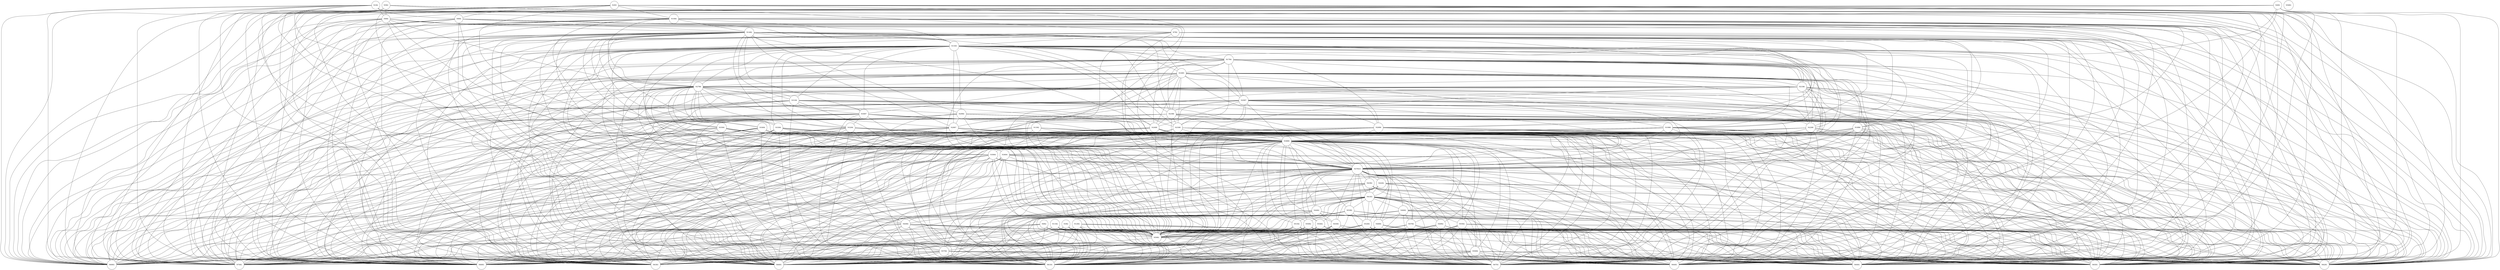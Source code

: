 graph ig {
    node [shape = circle];
    N1R2;
    N2R3;
    N3R2;
    N4R2;
    N5R2;
    N6R2;
    N7R2;
    N8R4;
    N9R4;
    N10R4;
    N11R2;
    N12R2;
    N13R2;
    N14R2;
    N15R3;
    N17R4;
    N16R5;
    N19R6;
    N18R6;
    N21R6;
    N20R7;
    N23R6;
    N22R8;
    N25R8;
    N24R8;
    N27R6;
    N26R6;
    N29R4;
    N28R7;
    N31R4;
    N30R7;
    N34R4;
    N35R4;
    N32R4;
    N33R4;
    N38R9;
    N39R4;
    N36R4;
    N37R10;
    N42R2;
    N43R2;
    N40R4;
    N41R3;
    N46R2;
    N47R4;
    N44R2;
    N45R4;
    N51R2;
    N50R2;
    N49R2;
    N48R4;
    N55R2;
    N54R2;
    N53R2;
    N52R4;
    N59R1;
    N58R1;
    N57R4;
    N56R4;
    N63R1;
    N62R1;
    N61R1;
    N60R1;
    N68R1;
    N69R1;
    N70R1;
    N64R1;
    N65R1;
    N66R1;
    N67R1;
    N1R2 -- N66R1;
    N1R2 -- N64R1;
    N1R2 -- N65R1;
    N1R2 -- N70R1;
    N1R2 -- N67R1;
    N1R2 -- N68R1;
    N1R2 -- N69R1;
    N1R2 -- N60R1;
    N1R2 -- N61R1;
    N1R2 -- N62R1;
    N1R2 -- N63R1;
    N1R2 -- N59R1;
    N1R2 -- N8R4;
    N1R2 -- N9R4;
    N1R2 -- N10R4;
    N2R3 -- N66R1;
    N2R3 -- N64R1;
    N2R3 -- N65R1;
    N2R3 -- N70R1;
    N2R3 -- N67R1;
    N2R3 -- N69R1;
    N2R3 -- N7R2;
    N2R3 -- N68R1;
    N2R3 -- N60R1;
    N2R3 -- N61R1;
    N2R3 -- N62R1;
    N2R3 -- N63R1;
    N2R3 -- N59R1;
    N2R3 -- N8R4;
    N2R3 -- N9R4;
    N2R3 -- N10R4;
    N3R2 -- N66R1;
    N3R2 -- N64R1;
    N3R2 -- N65R1;
    N3R2 -- N70R1;
    N3R2 -- N67R1;
    N3R2 -- N68R1;
    N3R2 -- N69R1;
    N3R2 -- N60R1;
    N3R2 -- N61R1;
    N3R2 -- N62R1;
    N3R2 -- N63R1;
    N3R2 -- N59R1;
    N4R2 -- N66R1;
    N4R2 -- N64R1;
    N4R2 -- N65R1;
    N4R2 -- N70R1;
    N4R2 -- N67R1;
    N4R2 -- N68R1;
    N4R2 -- N69R1;
    N4R2 -- N60R1;
    N4R2 -- N61R1;
    N4R2 -- N62R1;
    N4R2 -- N63R1;
    N4R2 -- N59R1;
    N4R2 -- N10R4;
    N5R2 -- N66R1;
    N5R2 -- N64R1;
    N5R2 -- N65R1;
    N5R2 -- N70R1;
    N5R2 -- N67R1;
    N5R2 -- N68R1;
    N5R2 -- N69R1;
    N5R2 -- N60R1;
    N5R2 -- N61R1;
    N5R2 -- N62R1;
    N5R2 -- N63R1;
    N5R2 -- N59R1;
    N5R2 -- N9R4;
    N5R2 -- N10R4;
    N6R2 -- N66R1;
    N6R2 -- N64R1;
    N6R2 -- N65R1;
    N6R2 -- N70R1;
    N6R2 -- N67R1;
    N6R2 -- N68R1;
    N6R2 -- N69R1;
    N6R2 -- N60R1;
    N6R2 -- N61R1;
    N6R2 -- N62R1;
    N6R2 -- N63R1;
    N6R2 -- N59R1;
    N7R2 -- N66R1;
    N7R2 -- N65R1;
    N7R2 -- N70R1;
    N7R2 -- N67R1;
    N7R2 -- N69R1;
    N7R2 -- N64R1;
    N7R2 -- N68R1;
    N7R2 -- N60R1;
    N7R2 -- N61R1;
    N7R2 -- N62R1;
    N7R2 -- N63R1;
    N7R2 -- N59R1;
    N7R2 -- N15R3;
    N8R4 -- N66R1;
    N8R4 -- N65R1;
    N8R4 -- N70R1;
    N8R4 -- N68R1;
    N8R4 -- N67R1;
    N8R4 -- N59R1;
    N8R4 -- N69R1;
    N8R4 -- N61R1;
    N8R4 -- N63R1;
    N8R4 -- N62R1;
    N8R4 -- N60R1;
    N8R4 -- N64R1;
    N8R4 -- N14R2;
    N8R4 -- N15R3;
    N9R4 -- N66R1;
    N9R4 -- N65R1;
    N9R4 -- N70R1;
    N9R4 -- N68R1;
    N9R4 -- N67R1;
    N9R4 -- N59R1;
    N9R4 -- N69R1;
    N9R4 -- N61R1;
    N9R4 -- N63R1;
    N9R4 -- N62R1;
    N9R4 -- N60R1;
    N9R4 -- N64R1;
    N9R4 -- N14R2;
    N9R4 -- N15R3;
    N9R4 -- N27R6;
    N10R4 -- N66R1;
    N10R4 -- N65R1;
    N10R4 -- N70R1;
    N10R4 -- N68R1;
    N10R4 -- N67R1;
    N10R4 -- N59R1;
    N10R4 -- N69R1;
    N10R4 -- N61R1;
    N10R4 -- N63R1;
    N10R4 -- N62R1;
    N10R4 -- N60R1;
    N10R4 -- N64R1;
    N10R4 -- N14R2;
    N10R4 -- N15R3;
    N10R4 -- N27R6;
    N10R4 -- N37R10;
    N11R2 -- N61R1;
    N11R2 -- N63R1;
    N11R2 -- N66R1;
    N11R2 -- N62R1;
    N11R2 -- N60R1;
    N11R2 -- N64R1;
    N11R2 -- N65R1;
    N11R2 -- N67R1;
    N11R2 -- N68R1;
    N11R2 -- N59R1;
    N11R2 -- N69R1;
    N11R2 -- N70R1;
    N12R2 -- N61R1;
    N12R2 -- N63R1;
    N12R2 -- N66R1;
    N12R2 -- N62R1;
    N12R2 -- N60R1;
    N12R2 -- N64R1;
    N12R2 -- N65R1;
    N12R2 -- N67R1;
    N12R2 -- N68R1;
    N12R2 -- N59R1;
    N12R2 -- N70R1;
    N12R2 -- N69R1;
    N13R2 -- N66R1;
    N13R2 -- N65R1;
    N13R2 -- N68R1;
    N13R2 -- N67R1;
    N13R2 -- N59R1;
    N13R2 -- N61R1;
    N13R2 -- N63R1;
    N13R2 -- N62R1;
    N13R2 -- N60R1;
    N13R2 -- N64R1;
    N13R2 -- N70R1;
    N13R2 -- N69R1;
    N13R2 -- N38R9;
    N13R2 -- N37R10;
    N14R2 -- N66R1;
    N14R2 -- N65R1;
    N14R2 -- N68R1;
    N14R2 -- N67R1;
    N14R2 -- N59R1;
    N14R2 -- N61R1;
    N14R2 -- N63R1;
    N14R2 -- N62R1;
    N14R2 -- N60R1;
    N14R2 -- N64R1;
    N14R2 -- N70R1;
    N14R2 -- N69R1;
    N14R2 -- N15R3;
    N14R2 -- N17R4;
    N14R2 -- N16R5;
    N14R2 -- N19R6;
    N14R2 -- N18R6;
    N14R2 -- N21R6;
    N14R2 -- N20R7;
    N14R2 -- N23R6;
    N14R2 -- N22R8;
    N14R2 -- N25R8;
    N14R2 -- N24R8;
    N14R2 -- N27R6;
    N14R2 -- N26R6;
    N14R2 -- N29R4;
    N14R2 -- N28R7;
    N14R2 -- N31R4;
    N14R2 -- N30R7;
    N14R2 -- N34R4;
    N14R2 -- N35R4;
    N14R2 -- N32R4;
    N14R2 -- N33R4;
    N14R2 -- N38R9;
    N14R2 -- N39R4;
    N14R2 -- N36R4;
    N14R2 -- N37R10;
    N14R2 -- N40R4;
    N14R2 -- N57R4;
    N15R3 -- N66R1;
    N15R3 -- N65R1;
    N15R3 -- N68R1;
    N15R3 -- N67R1;
    N15R3 -- N59R1;
    N15R3 -- N61R1;
    N15R3 -- N63R1;
    N15R3 -- N62R1;
    N15R3 -- N60R1;
    N15R3 -- N64R1;
    N15R3 -- N70R1;
    N15R3 -- N69R1;
    N15R3 -- N17R4;
    N15R3 -- N16R5;
    N15R3 -- N19R6;
    N15R3 -- N18R6;
    N15R3 -- N21R6;
    N15R3 -- N20R7;
    N15R3 -- N23R6;
    N15R3 -- N22R8;
    N15R3 -- N25R8;
    N15R3 -- N24R8;
    N15R3 -- N27R6;
    N15R3 -- N26R6;
    N15R3 -- N29R4;
    N15R3 -- N28R7;
    N15R3 -- N31R4;
    N15R3 -- N30R7;
    N15R3 -- N34R4;
    N15R3 -- N35R4;
    N15R3 -- N32R4;
    N15R3 -- N33R4;
    N15R3 -- N38R9;
    N15R3 -- N39R4;
    N15R3 -- N36R4;
    N15R3 -- N37R10;
    N15R3 -- N40R4;
    N15R3 -- N57R4;
    N17R4 -- N66R1;
    N17R4 -- N65R1;
    N17R4 -- N68R1;
    N17R4 -- N67R1;
    N17R4 -- N59R1;
    N17R4 -- N61R1;
    N17R4 -- N63R1;
    N17R4 -- N62R1;
    N17R4 -- N60R1;
    N17R4 -- N64R1;
    N17R4 -- N70R1;
    N17R4 -- N69R1;
    N17R4 -- N16R5;
    N17R4 -- N19R6;
    N17R4 -- N18R6;
    N17R4 -- N21R6;
    N17R4 -- N20R7;
    N17R4 -- N23R6;
    N17R4 -- N22R8;
    N17R4 -- N25R8;
    N17R4 -- N24R8;
    N17R4 -- N27R6;
    N17R4 -- N26R6;
    N17R4 -- N38R9;
    N17R4 -- N37R10;
    N16R5 -- N66R1;
    N16R5 -- N65R1;
    N16R5 -- N68R1;
    N16R5 -- N67R1;
    N16R5 -- N59R1;
    N16R5 -- N61R1;
    N16R5 -- N63R1;
    N16R5 -- N62R1;
    N16R5 -- N60R1;
    N16R5 -- N64R1;
    N16R5 -- N70R1;
    N16R5 -- N69R1;
    N16R5 -- N19R6;
    N16R5 -- N18R6;
    N16R5 -- N21R6;
    N16R5 -- N20R7;
    N16R5 -- N23R6;
    N16R5 -- N22R8;
    N16R5 -- N25R8;
    N16R5 -- N24R8;
    N16R5 -- N27R6;
    N16R5 -- N26R6;
    N16R5 -- N29R4;
    N16R5 -- N28R7;
    N16R5 -- N30R7;
    N16R5 -- N38R9;
    N16R5 -- N37R10;
    N19R6 -- N66R1;
    N19R6 -- N65R1;
    N19R6 -- N68R1;
    N19R6 -- N67R1;
    N19R6 -- N59R1;
    N19R6 -- N61R1;
    N19R6 -- N63R1;
    N19R6 -- N62R1;
    N19R6 -- N60R1;
    N19R6 -- N64R1;
    N19R6 -- N70R1;
    N19R6 -- N69R1;
    N19R6 -- N38R9;
    N19R6 -- N37R10;
    N18R6 -- N66R1;
    N18R6 -- N65R1;
    N18R6 -- N68R1;
    N18R6 -- N67R1;
    N18R6 -- N59R1;
    N18R6 -- N61R1;
    N18R6 -- N63R1;
    N18R6 -- N62R1;
    N18R6 -- N60R1;
    N18R6 -- N64R1;
    N18R6 -- N70R1;
    N18R6 -- N69R1;
    N18R6 -- N38R9;
    N18R6 -- N37R10;
    N21R6 -- N66R1;
    N21R6 -- N65R1;
    N21R6 -- N68R1;
    N21R6 -- N67R1;
    N21R6 -- N59R1;
    N21R6 -- N61R1;
    N21R6 -- N63R1;
    N21R6 -- N62R1;
    N21R6 -- N60R1;
    N21R6 -- N64R1;
    N21R6 -- N70R1;
    N21R6 -- N69R1;
    N21R6 -- N20R7;
    N21R6 -- N22R8;
    N21R6 -- N38R9;
    N21R6 -- N37R10;
    N20R7 -- N66R1;
    N20R7 -- N65R1;
    N20R7 -- N68R1;
    N20R7 -- N67R1;
    N20R7 -- N59R1;
    N20R7 -- N61R1;
    N20R7 -- N63R1;
    N20R7 -- N62R1;
    N20R7 -- N60R1;
    N20R7 -- N64R1;
    N20R7 -- N70R1;
    N20R7 -- N69R1;
    N20R7 -- N23R6;
    N20R7 -- N22R8;
    N20R7 -- N25R8;
    N20R7 -- N24R8;
    N20R7 -- N26R6;
    N20R7 -- N38R9;
    N20R7 -- N37R10;
    N23R6 -- N66R1;
    N23R6 -- N65R1;
    N23R6 -- N68R1;
    N23R6 -- N67R1;
    N23R6 -- N59R1;
    N23R6 -- N61R1;
    N23R6 -- N63R1;
    N23R6 -- N62R1;
    N23R6 -- N60R1;
    N23R6 -- N64R1;
    N23R6 -- N70R1;
    N23R6 -- N69R1;
    N23R6 -- N25R8;
    N23R6 -- N24R8;
    N23R6 -- N38R9;
    N23R6 -- N37R10;
    N22R8 -- N66R1;
    N22R8 -- N65R1;
    N22R8 -- N68R1;
    N22R8 -- N67R1;
    N22R8 -- N59R1;
    N22R8 -- N61R1;
    N22R8 -- N63R1;
    N22R8 -- N62R1;
    N22R8 -- N60R1;
    N22R8 -- N64R1;
    N22R8 -- N70R1;
    N22R8 -- N69R1;
    N22R8 -- N38R9;
    N22R8 -- N37R10;
    N25R8 -- N66R1;
    N25R8 -- N65R1;
    N25R8 -- N68R1;
    N25R8 -- N67R1;
    N25R8 -- N59R1;
    N25R8 -- N61R1;
    N25R8 -- N63R1;
    N25R8 -- N62R1;
    N25R8 -- N60R1;
    N25R8 -- N64R1;
    N25R8 -- N70R1;
    N25R8 -- N69R1;
    N25R8 -- N38R9;
    N25R8 -- N37R10;
    N24R8 -- N66R1;
    N24R8 -- N65R1;
    N24R8 -- N68R1;
    N24R8 -- N67R1;
    N24R8 -- N59R1;
    N24R8 -- N61R1;
    N24R8 -- N63R1;
    N24R8 -- N62R1;
    N24R8 -- N60R1;
    N24R8 -- N64R1;
    N24R8 -- N70R1;
    N24R8 -- N69R1;
    N24R8 -- N38R9;
    N24R8 -- N37R10;
    N27R6 -- N66R1;
    N27R6 -- N65R1;
    N27R6 -- N68R1;
    N27R6 -- N67R1;
    N27R6 -- N59R1;
    N27R6 -- N61R1;
    N27R6 -- N63R1;
    N27R6 -- N62R1;
    N27R6 -- N60R1;
    N27R6 -- N64R1;
    N27R6 -- N70R1;
    N27R6 -- N69R1;
    N27R6 -- N29R4;
    N27R6 -- N28R7;
    N27R6 -- N31R4;
    N27R6 -- N30R7;
    N27R6 -- N34R4;
    N27R6 -- N35R4;
    N27R6 -- N32R4;
    N27R6 -- N33R4;
    N27R6 -- N38R9;
    N27R6 -- N39R4;
    N27R6 -- N36R4;
    N27R6 -- N37R10;
    N27R6 -- N40R4;
    N27R6 -- N57R4;
    N26R6 -- N66R1;
    N26R6 -- N65R1;
    N26R6 -- N68R1;
    N26R6 -- N67R1;
    N26R6 -- N59R1;
    N26R6 -- N61R1;
    N26R6 -- N63R1;
    N26R6 -- N62R1;
    N26R6 -- N60R1;
    N26R6 -- N64R1;
    N26R6 -- N70R1;
    N26R6 -- N69R1;
    N26R6 -- N38R9;
    N26R6 -- N37R10;
    N29R4 -- N66R1;
    N29R4 -- N65R1;
    N29R4 -- N68R1;
    N29R4 -- N67R1;
    N29R4 -- N59R1;
    N29R4 -- N61R1;
    N29R4 -- N63R1;
    N29R4 -- N62R1;
    N29R4 -- N60R1;
    N29R4 -- N64R1;
    N29R4 -- N70R1;
    N29R4 -- N69R1;
    N29R4 -- N28R7;
    N29R4 -- N38R9;
    N29R4 -- N37R10;
    N28R7 -- N66R1;
    N28R7 -- N65R1;
    N28R7 -- N68R1;
    N28R7 -- N67R1;
    N28R7 -- N59R1;
    N28R7 -- N61R1;
    N28R7 -- N63R1;
    N28R7 -- N62R1;
    N28R7 -- N60R1;
    N28R7 -- N64R1;
    N28R7 -- N70R1;
    N28R7 -- N69R1;
    N28R7 -- N38R9;
    N28R7 -- N37R10;
    N31R4 -- N66R1;
    N31R4 -- N65R1;
    N31R4 -- N68R1;
    N31R4 -- N67R1;
    N31R4 -- N59R1;
    N31R4 -- N61R1;
    N31R4 -- N63R1;
    N31R4 -- N62R1;
    N31R4 -- N60R1;
    N31R4 -- N64R1;
    N31R4 -- N70R1;
    N31R4 -- N69R1;
    N31R4 -- N30R7;
    N31R4 -- N38R9;
    N31R4 -- N37R10;
    N30R7 -- N66R1;
    N30R7 -- N65R1;
    N30R7 -- N68R1;
    N30R7 -- N67R1;
    N30R7 -- N59R1;
    N30R7 -- N61R1;
    N30R7 -- N63R1;
    N30R7 -- N62R1;
    N30R7 -- N60R1;
    N30R7 -- N64R1;
    N30R7 -- N70R1;
    N30R7 -- N69R1;
    N30R7 -- N32R4;
    N30R7 -- N38R9;
    N30R7 -- N37R10;
    N34R4 -- N66R1;
    N34R4 -- N65R1;
    N34R4 -- N68R1;
    N34R4 -- N67R1;
    N34R4 -- N59R1;
    N34R4 -- N61R1;
    N34R4 -- N63R1;
    N34R4 -- N62R1;
    N34R4 -- N60R1;
    N34R4 -- N64R1;
    N34R4 -- N70R1;
    N34R4 -- N69R1;
    N34R4 -- N38R9;
    N34R4 -- N37R10;
    N35R4 -- N66R1;
    N35R4 -- N65R1;
    N35R4 -- N68R1;
    N35R4 -- N67R1;
    N35R4 -- N59R1;
    N35R4 -- N61R1;
    N35R4 -- N63R1;
    N35R4 -- N62R1;
    N35R4 -- N60R1;
    N35R4 -- N64R1;
    N35R4 -- N70R1;
    N35R4 -- N69R1;
    N35R4 -- N38R9;
    N35R4 -- N37R10;
    N32R4 -- N66R1;
    N32R4 -- N65R1;
    N32R4 -- N68R1;
    N32R4 -- N67R1;
    N32R4 -- N59R1;
    N32R4 -- N61R1;
    N32R4 -- N63R1;
    N32R4 -- N62R1;
    N32R4 -- N60R1;
    N32R4 -- N64R1;
    N32R4 -- N70R1;
    N32R4 -- N69R1;
    N32R4 -- N38R9;
    N32R4 -- N37R10;
    N33R4 -- N66R1;
    N33R4 -- N65R1;
    N33R4 -- N68R1;
    N33R4 -- N67R1;
    N33R4 -- N59R1;
    N33R4 -- N61R1;
    N33R4 -- N63R1;
    N33R4 -- N62R1;
    N33R4 -- N60R1;
    N33R4 -- N64R1;
    N33R4 -- N70R1;
    N33R4 -- N69R1;
    N33R4 -- N38R9;
    N33R4 -- N37R10;
    N38R9 -- N66R1;
    N38R9 -- N65R1;
    N38R9 -- N68R1;
    N38R9 -- N67R1;
    N38R9 -- N59R1;
    N38R9 -- N61R1;
    N38R9 -- N63R1;
    N38R9 -- N62R1;
    N38R9 -- N60R1;
    N38R9 -- N64R1;
    N38R9 -- N70R1;
    N38R9 -- N69R1;
    N38R9 -- N39R4;
    N38R9 -- N36R4;
    N38R9 -- N37R10;
    N38R9 -- N42R2;
    N38R9 -- N43R2;
    N38R9 -- N40R4;
    N38R9 -- N41R3;
    N38R9 -- N46R2;
    N38R9 -- N47R4;
    N38R9 -- N44R2;
    N38R9 -- N45R4;
    N38R9 -- N51R2;
    N38R9 -- N50R2;
    N38R9 -- N49R2;
    N38R9 -- N48R4;
    N38R9 -- N55R2;
    N38R9 -- N54R2;
    N38R9 -- N53R2;
    N38R9 -- N52R4;
    N38R9 -- N57R4;
    N38R9 -- N56R4;
    N39R4 -- N66R1;
    N39R4 -- N65R1;
    N39R4 -- N68R1;
    N39R4 -- N67R1;
    N39R4 -- N59R1;
    N39R4 -- N61R1;
    N39R4 -- N63R1;
    N39R4 -- N62R1;
    N39R4 -- N60R1;
    N39R4 -- N64R1;
    N39R4 -- N70R1;
    N39R4 -- N69R1;
    N39R4 -- N37R10;
    N36R4 -- N66R1;
    N36R4 -- N65R1;
    N36R4 -- N68R1;
    N36R4 -- N67R1;
    N36R4 -- N59R1;
    N36R4 -- N61R1;
    N36R4 -- N63R1;
    N36R4 -- N62R1;
    N36R4 -- N60R1;
    N36R4 -- N64R1;
    N36R4 -- N70R1;
    N36R4 -- N69R1;
    N36R4 -- N37R10;
    N37R10 -- N66R1;
    N37R10 -- N65R1;
    N37R10 -- N68R1;
    N37R10 -- N67R1;
    N37R10 -- N59R1;
    N37R10 -- N61R1;
    N37R10 -- N63R1;
    N37R10 -- N62R1;
    N37R10 -- N60R1;
    N37R10 -- N64R1;
    N37R10 -- N70R1;
    N37R10 -- N69R1;
    N37R10 -- N42R2;
    N37R10 -- N43R2;
    N37R10 -- N40R4;
    N37R10 -- N41R3;
    N37R10 -- N46R2;
    N37R10 -- N47R4;
    N37R10 -- N44R2;
    N37R10 -- N45R4;
    N37R10 -- N51R2;
    N37R10 -- N50R2;
    N37R10 -- N49R2;
    N37R10 -- N48R4;
    N37R10 -- N55R2;
    N37R10 -- N54R2;
    N37R10 -- N53R2;
    N37R10 -- N52R4;
    N37R10 -- N57R4;
    N37R10 -- N56R4;
    N42R2 -- N61R1;
    N42R2 -- N63R1;
    N42R2 -- N62R1;
    N42R2 -- N60R1;
    N42R2 -- N65R1;
    N42R2 -- N64R1;
    N42R2 -- N59R1;
    N42R2 -- N66R1;
    N42R2 -- N67R1;
    N42R2 -- N68R1;
    N42R2 -- N41R3;
    N43R2 -- N61R1;
    N43R2 -- N63R1;
    N43R2 -- N62R1;
    N43R2 -- N60R1;
    N43R2 -- N64R1;
    N43R2 -- N59R1;
    N43R2 -- N66R1;
    N43R2 -- N65R1;
    N43R2 -- N67R1;
    N43R2 -- N68R1;
    N43R2 -- N41R3;
    N40R4 -- N66R1;
    N40R4 -- N65R1;
    N40R4 -- N67R1;
    N40R4 -- N59R1;
    N40R4 -- N61R1;
    N40R4 -- N63R1;
    N40R4 -- N62R1;
    N40R4 -- N60R1;
    N40R4 -- N64R1;
    N40R4 -- N70R1;
    N40R4 -- N68R1;
    N40R4 -- N69R1;
    N41R3 -- N61R1;
    N41R3 -- N63R1;
    N41R3 -- N62R1;
    N41R3 -- N60R1;
    N41R3 -- N65R1;
    N41R3 -- N64R1;
    N41R3 -- N59R1;
    N41R3 -- N66R1;
    N41R3 -- N67R1;
    N41R3 -- N68R1;
    N41R3 -- N46R2;
    N41R3 -- N47R4;
    N41R3 -- N44R2;
    N41R3 -- N45R4;
    N41R3 -- N51R2;
    N41R3 -- N50R2;
    N41R3 -- N49R2;
    N41R3 -- N48R4;
    N41R3 -- N55R2;
    N41R3 -- N54R2;
    N41R3 -- N53R2;
    N41R3 -- N52R4;
    N41R3 -- N56R4;
    N46R2 -- N61R1;
    N46R2 -- N62R1;
    N46R2 -- N60R1;
    N46R2 -- N59R1;
    N46R2 -- N66R1;
    N46R2 -- N65R1;
    N46R2 -- N67R1;
    N46R2 -- N68R1;
    N46R2 -- N63R1;
    N46R2 -- N64R1;
    N46R2 -- N47R4;
    N46R2 -- N48R4;
    N47R4 -- N61R1;
    N47R4 -- N60R1;
    N47R4 -- N59R1;
    N47R4 -- N66R1;
    N47R4 -- N65R1;
    N47R4 -- N67R1;
    N47R4 -- N68R1;
    N47R4 -- N63R1;
    N47R4 -- N62R1;
    N47R4 -- N64R1;
    N44R2 -- N61R1;
    N44R2 -- N63R1;
    N44R2 -- N62R1;
    N44R2 -- N60R1;
    N44R2 -- N59R1;
    N44R2 -- N66R1;
    N44R2 -- N65R1;
    N44R2 -- N67R1;
    N44R2 -- N68R1;
    N44R2 -- N64R1;
    N44R2 -- N45R4;
    N45R4 -- N61R1;
    N45R4 -- N62R1;
    N45R4 -- N60R1;
    N45R4 -- N59R1;
    N45R4 -- N66R1;
    N45R4 -- N65R1;
    N45R4 -- N67R1;
    N45R4 -- N68R1;
    N45R4 -- N63R1;
    N45R4 -- N64R1;
    N51R2 -- N60R1;
    N51R2 -- N59R1;
    N51R2 -- N66R1;
    N51R2 -- N65R1;
    N51R2 -- N67R1;
    N51R2 -- N68R1;
    N51R2 -- N61R1;
    N51R2 -- N63R1;
    N51R2 -- N62R1;
    N51R2 -- N64R1;
    N50R2 -- N60R1;
    N50R2 -- N59R1;
    N50R2 -- N66R1;
    N50R2 -- N65R1;
    N50R2 -- N67R1;
    N50R2 -- N68R1;
    N50R2 -- N61R1;
    N50R2 -- N63R1;
    N50R2 -- N62R1;
    N50R2 -- N64R1;
    N49R2 -- N60R1;
    N49R2 -- N59R1;
    N49R2 -- N66R1;
    N49R2 -- N65R1;
    N49R2 -- N67R1;
    N49R2 -- N68R1;
    N49R2 -- N61R1;
    N49R2 -- N63R1;
    N49R2 -- N62R1;
    N49R2 -- N64R1;
    N48R4 -- N60R1;
    N48R4 -- N59R1;
    N48R4 -- N66R1;
    N48R4 -- N65R1;
    N48R4 -- N67R1;
    N48R4 -- N68R1;
    N48R4 -- N61R1;
    N48R4 -- N63R1;
    N48R4 -- N62R1;
    N48R4 -- N64R1;
    N55R2 -- N64R1;
    N55R2 -- N66R1;
    N55R2 -- N65R1;
    N55R2 -- N67R1;
    N55R2 -- N68R1;
    N55R2 -- N59R1;
    N55R2 -- N61R1;
    N55R2 -- N63R1;
    N55R2 -- N62R1;
    N55R2 -- N60R1;
    N55R2 -- N56R4;
    N54R2 -- N60R1;
    N54R2 -- N64R1;
    N54R2 -- N66R1;
    N54R2 -- N65R1;
    N54R2 -- N67R1;
    N54R2 -- N68R1;
    N54R2 -- N59R1;
    N54R2 -- N61R1;
    N54R2 -- N63R1;
    N54R2 -- N62R1;
    N53R2 -- N66R1;
    N53R2 -- N65R1;
    N53R2 -- N67R1;
    N53R2 -- N68R1;
    N53R2 -- N59R1;
    N53R2 -- N61R1;
    N53R2 -- N63R1;
    N53R2 -- N62R1;
    N53R2 -- N60R1;
    N53R2 -- N64R1;
    N53R2 -- N52R4;
    N52R4 -- N59R1;
    N52R4 -- N66R1;
    N52R4 -- N65R1;
    N52R4 -- N67R1;
    N52R4 -- N68R1;
    N52R4 -- N61R1;
    N52R4 -- N63R1;
    N52R4 -- N62R1;
    N52R4 -- N60R1;
    N52R4 -- N64R1;
    N59R1 -- N57R4;
    N59R1 -- N56R4;
    N57R4 -- N66R1;
    N57R4 -- N65R1;
    N57R4 -- N70R1;
    N57R4 -- N68R1;
    N57R4 -- N67R1;
    N57R4 -- N69R1;
    N57R4 -- N61R1;
    N57R4 -- N63R1;
    N57R4 -- N62R1;
    N57R4 -- N60R1;
    N57R4 -- N64R1;
    N56R4 -- N66R1;
    N56R4 -- N65R1;
    N56R4 -- N67R1;
    N56R4 -- N68R1;
    N56R4 -- N61R1;
    N56R4 -- N63R1;
    N56R4 -- N62R1;
    N56R4 -- N60R1;
    N56R4 -- N64R1;
}

